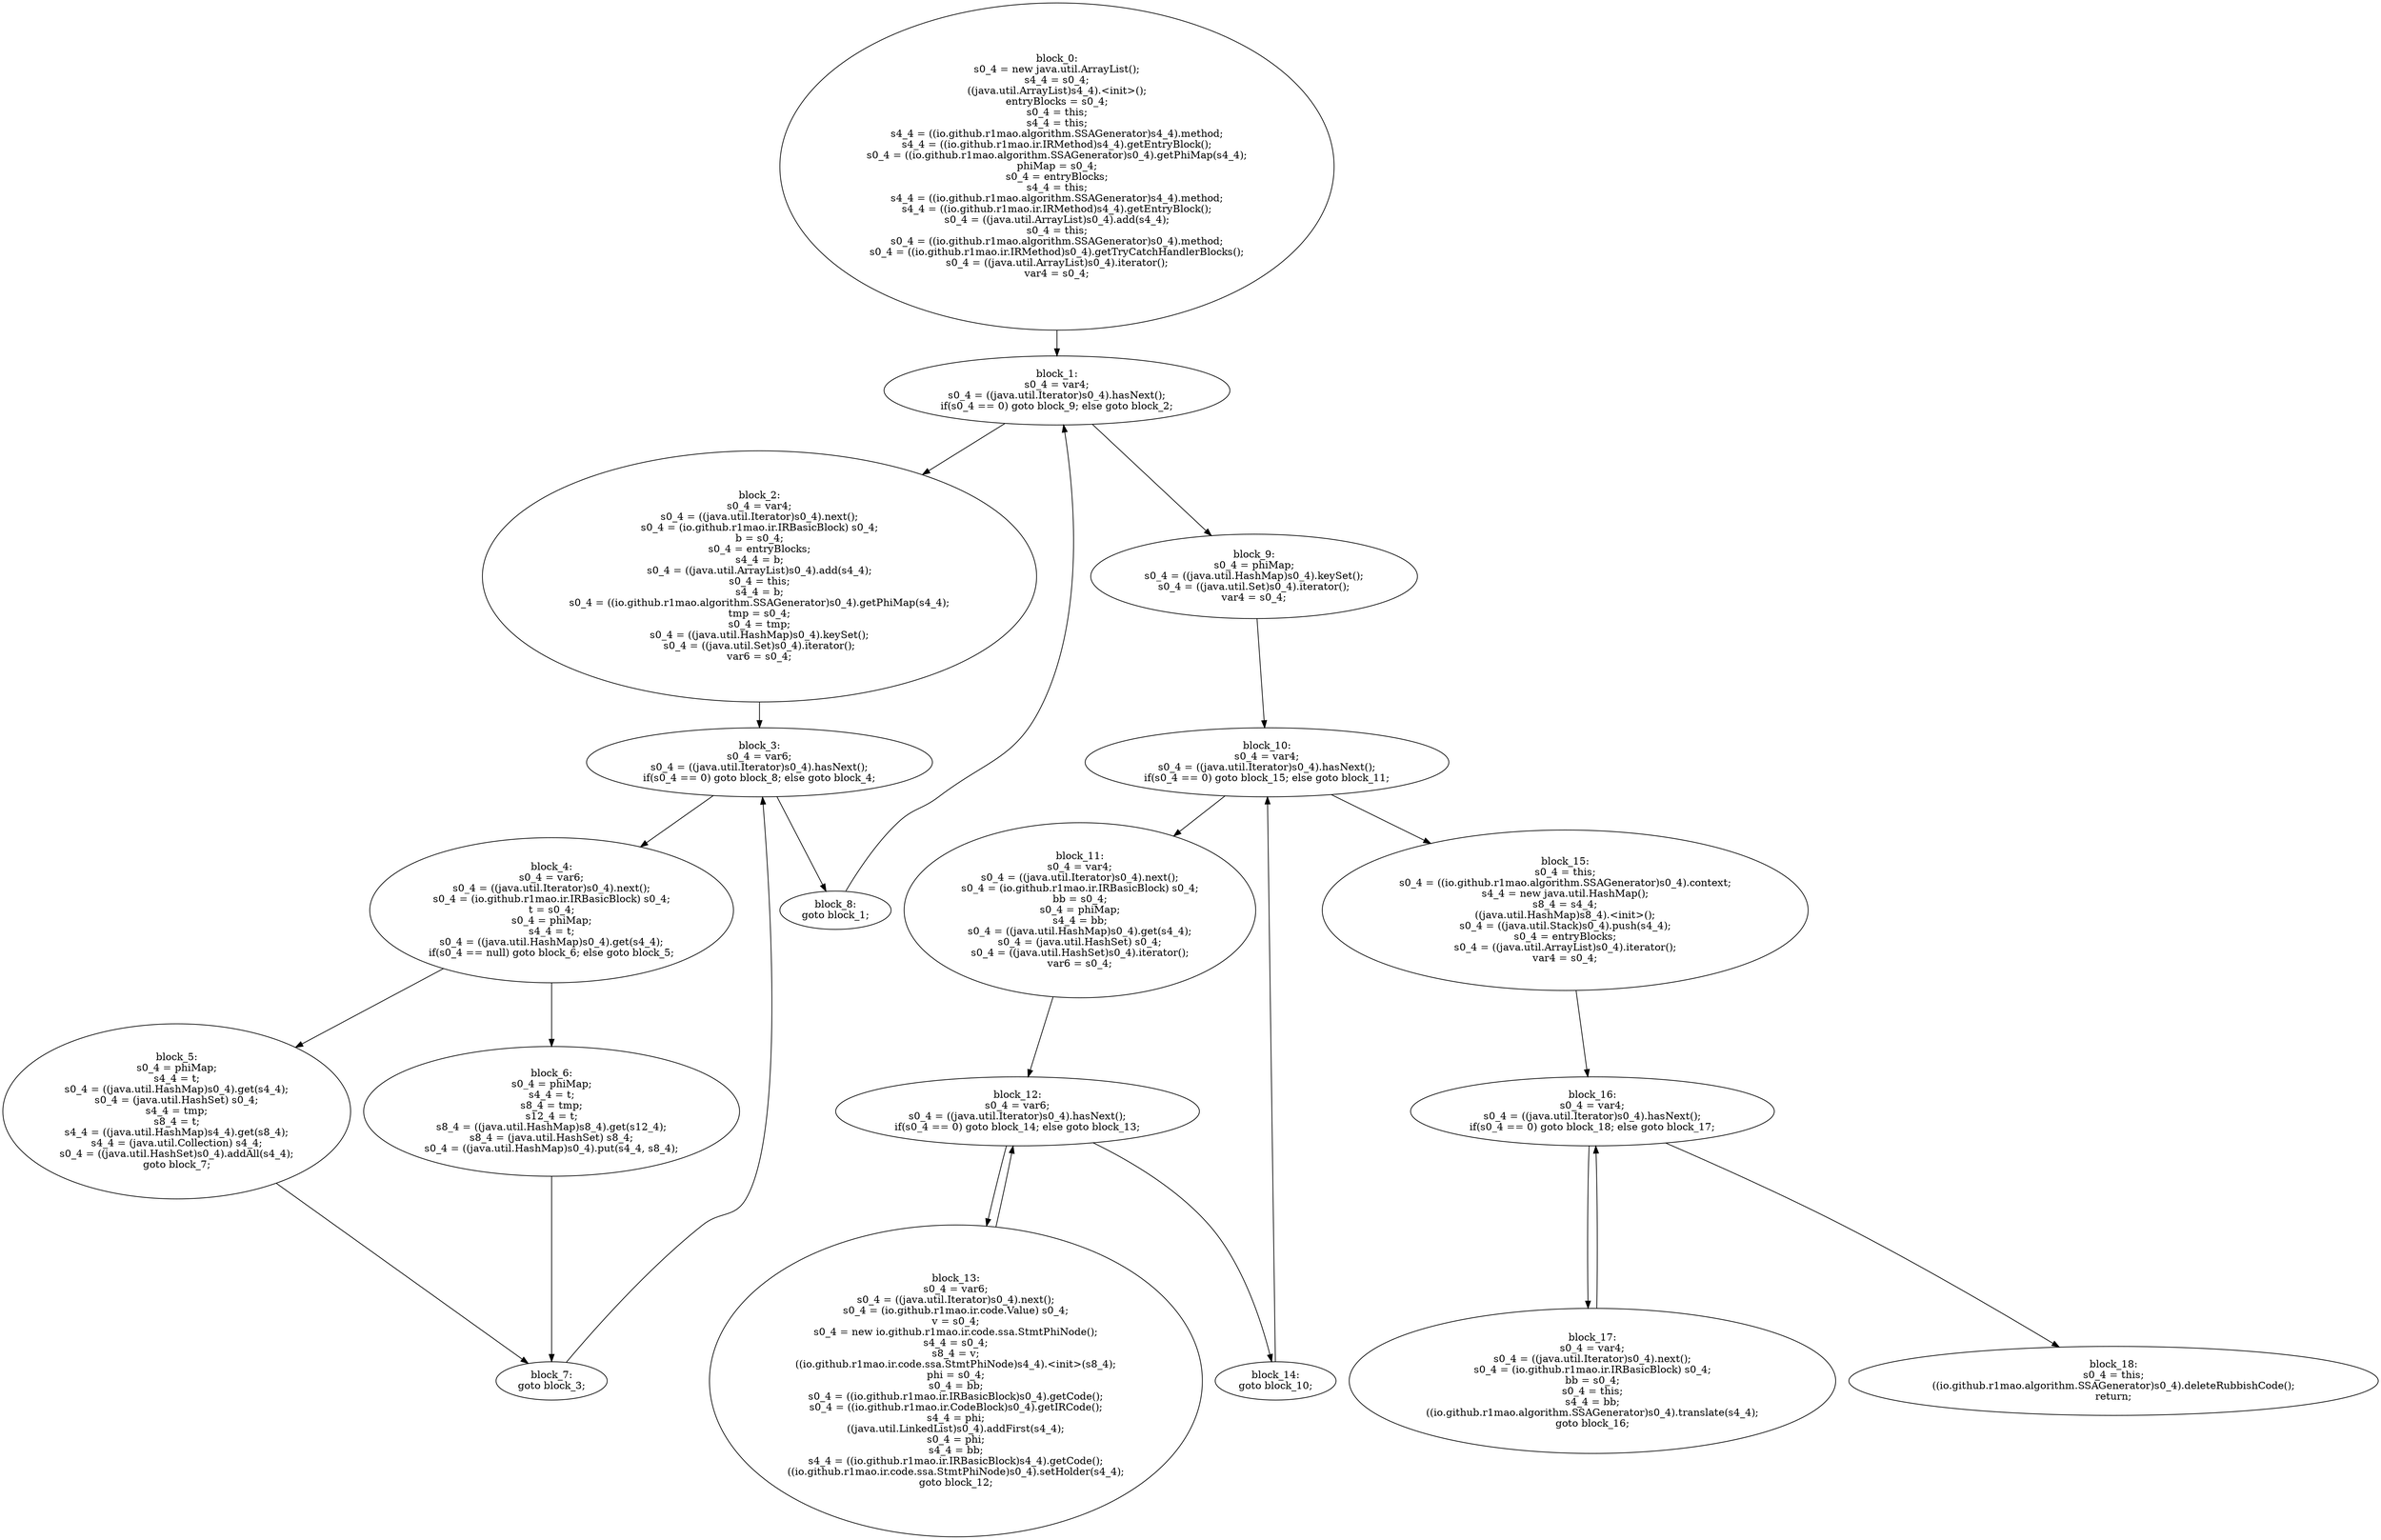 digraph run {
	labeljust=l
	0 [label="block_0:
s0_4 = new java.util.ArrayList();
s4_4 = s0_4;
((java.util.ArrayList)s4_4).<init>();
entryBlocks = s0_4;
s0_4 = this;
s4_4 = this;
s4_4 = ((io.github.r1mao.algorithm.SSAGenerator)s4_4).method;
s4_4 = ((io.github.r1mao.ir.IRMethod)s4_4).getEntryBlock();
s0_4 = ((io.github.r1mao.algorithm.SSAGenerator)s0_4).getPhiMap(s4_4);
phiMap = s0_4;
s0_4 = entryBlocks;
s4_4 = this;
s4_4 = ((io.github.r1mao.algorithm.SSAGenerator)s4_4).method;
s4_4 = ((io.github.r1mao.ir.IRMethod)s4_4).getEntryBlock();
s0_4 = ((java.util.ArrayList)s0_4).add(s4_4);
s0_4 = this;
s0_4 = ((io.github.r1mao.algorithm.SSAGenerator)s0_4).method;
s0_4 = ((io.github.r1mao.ir.IRMethod)s0_4).getTryCatchHandlerBlocks();
s0_4 = ((java.util.ArrayList)s0_4).iterator();
var4 = s0_4;
"]	1 [label="block_1:
s0_4 = var4;
s0_4 = ((java.util.Iterator)s0_4).hasNext();
if(s0_4 == 0) goto block_9; else goto block_2;
"]	2 [label="block_2:
s0_4 = var4;
s0_4 = ((java.util.Iterator)s0_4).next();
s0_4 = (io.github.r1mao.ir.IRBasicBlock) s0_4;
b = s0_4;
s0_4 = entryBlocks;
s4_4 = b;
s0_4 = ((java.util.ArrayList)s0_4).add(s4_4);
s0_4 = this;
s4_4 = b;
s0_4 = ((io.github.r1mao.algorithm.SSAGenerator)s0_4).getPhiMap(s4_4);
tmp = s0_4;
s0_4 = tmp;
s0_4 = ((java.util.HashMap)s0_4).keySet();
s0_4 = ((java.util.Set)s0_4).iterator();
var6 = s0_4;
"]	3 [label="block_3:
s0_4 = var6;
s0_4 = ((java.util.Iterator)s0_4).hasNext();
if(s0_4 == 0) goto block_8; else goto block_4;
"]	4 [label="block_4:
s0_4 = var6;
s0_4 = ((java.util.Iterator)s0_4).next();
s0_4 = (io.github.r1mao.ir.IRBasicBlock) s0_4;
t = s0_4;
s0_4 = phiMap;
s4_4 = t;
s0_4 = ((java.util.HashMap)s0_4).get(s4_4);
if(s0_4 == null) goto block_6; else goto block_5;
"]	5 [label="block_5:
s0_4 = phiMap;
s4_4 = t;
s0_4 = ((java.util.HashMap)s0_4).get(s4_4);
s0_4 = (java.util.HashSet) s0_4;
s4_4 = tmp;
s8_4 = t;
s4_4 = ((java.util.HashMap)s4_4).get(s8_4);
s4_4 = (java.util.Collection) s4_4;
s0_4 = ((java.util.HashSet)s0_4).addAll(s4_4);
goto block_7;
"]	6 [label="block_6:
s0_4 = phiMap;
s4_4 = t;
s8_4 = tmp;
s12_4 = t;
s8_4 = ((java.util.HashMap)s8_4).get(s12_4);
s8_4 = (java.util.HashSet) s8_4;
s0_4 = ((java.util.HashMap)s0_4).put(s4_4, s8_4);
"]	7 [label="block_7:
goto block_3;
"]	8 [label="block_8:
goto block_1;
"]	9 [label="block_9:
s0_4 = phiMap;
s0_4 = ((java.util.HashMap)s0_4).keySet();
s0_4 = ((java.util.Set)s0_4).iterator();
var4 = s0_4;
"]	10 [label="block_10:
s0_4 = var4;
s0_4 = ((java.util.Iterator)s0_4).hasNext();
if(s0_4 == 0) goto block_15; else goto block_11;
"]	11 [label="block_11:
s0_4 = var4;
s0_4 = ((java.util.Iterator)s0_4).next();
s0_4 = (io.github.r1mao.ir.IRBasicBlock) s0_4;
bb = s0_4;
s0_4 = phiMap;
s4_4 = bb;
s0_4 = ((java.util.HashMap)s0_4).get(s4_4);
s0_4 = (java.util.HashSet) s0_4;
s0_4 = ((java.util.HashSet)s0_4).iterator();
var6 = s0_4;
"]	12 [label="block_12:
s0_4 = var6;
s0_4 = ((java.util.Iterator)s0_4).hasNext();
if(s0_4 == 0) goto block_14; else goto block_13;
"]	13 [label="block_13:
s0_4 = var6;
s0_4 = ((java.util.Iterator)s0_4).next();
s0_4 = (io.github.r1mao.ir.code.Value) s0_4;
v = s0_4;
s0_4 = new io.github.r1mao.ir.code.ssa.StmtPhiNode();
s4_4 = s0_4;
s8_4 = v;
((io.github.r1mao.ir.code.ssa.StmtPhiNode)s4_4).<init>(s8_4);
phi = s0_4;
s0_4 = bb;
s0_4 = ((io.github.r1mao.ir.IRBasicBlock)s0_4).getCode();
s0_4 = ((io.github.r1mao.ir.CodeBlock)s0_4).getIRCode();
s4_4 = phi;
((java.util.LinkedList)s0_4).addFirst(s4_4);
s0_4 = phi;
s4_4 = bb;
s4_4 = ((io.github.r1mao.ir.IRBasicBlock)s4_4).getCode();
((io.github.r1mao.ir.code.ssa.StmtPhiNode)s0_4).setHolder(s4_4);
goto block_12;
"]	14 [label="block_14:
goto block_10;
"]	15 [label="block_15:
s0_4 = this;
s0_4 = ((io.github.r1mao.algorithm.SSAGenerator)s0_4).context;
s4_4 = new java.util.HashMap();
s8_4 = s4_4;
((java.util.HashMap)s8_4).<init>();
s0_4 = ((java.util.Stack)s0_4).push(s4_4);
s0_4 = entryBlocks;
s0_4 = ((java.util.ArrayList)s0_4).iterator();
var4 = s0_4;
"]	16 [label="block_16:
s0_4 = var4;
s0_4 = ((java.util.Iterator)s0_4).hasNext();
if(s0_4 == 0) goto block_18; else goto block_17;
"]	17 [label="block_17:
s0_4 = var4;
s0_4 = ((java.util.Iterator)s0_4).next();
s0_4 = (io.github.r1mao.ir.IRBasicBlock) s0_4;
bb = s0_4;
s0_4 = this;
s4_4 = bb;
((io.github.r1mao.algorithm.SSAGenerator)s0_4).translate(s4_4);
goto block_16;
"]	18 [label="block_18:
s0_4 = this;
((io.github.r1mao.algorithm.SSAGenerator)s0_4).deleteRubbishCode();
return;
"]	0 -> 1
	1 -> 9
	1 -> 2
	2 -> 3
	3 -> 8
	3 -> 4
	4 -> 6
	4 -> 5
	5 -> 7
	6 -> 7
	7 -> 3
	8 -> 1
	9 -> 10
	10 -> 15
	10 -> 11
	11 -> 12
	12 -> 14
	12 -> 13
	13 -> 12
	14 -> 10
	15 -> 16
	16 -> 18
	16 -> 17
	17 -> 16
}